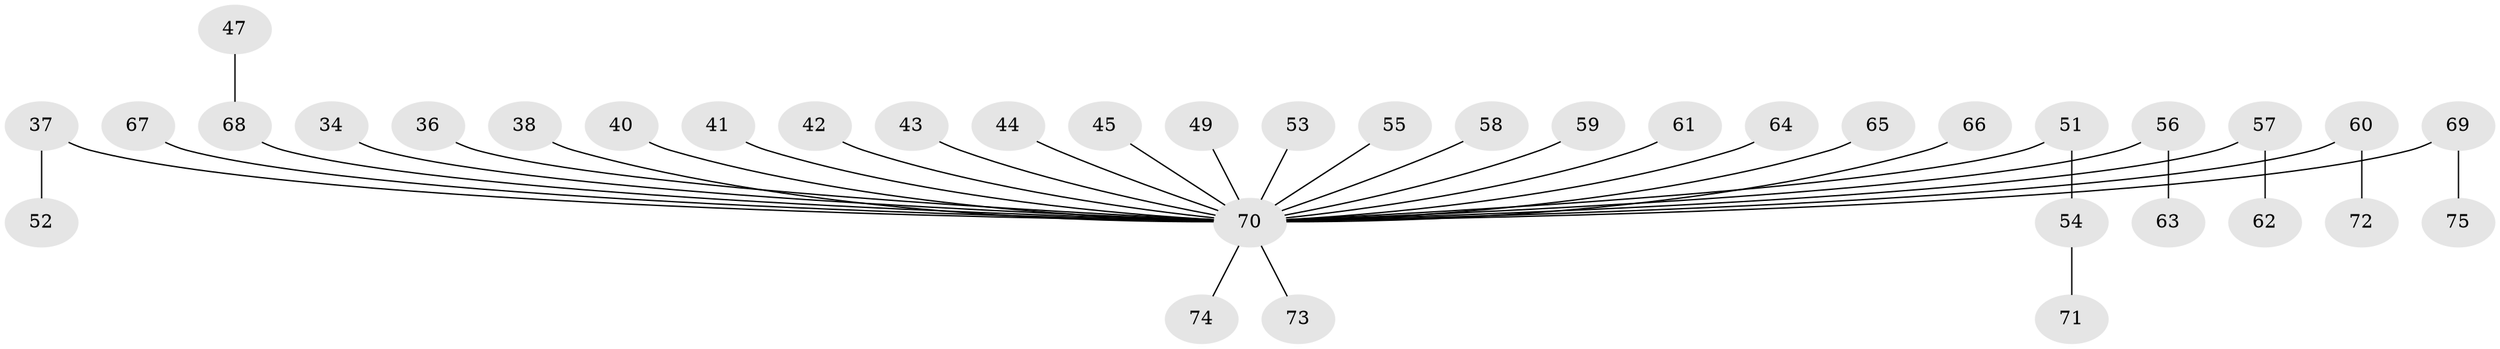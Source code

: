 // original degree distribution, {9: 0.013333333333333334, 8: 0.013333333333333334, 3: 0.12, 6: 0.02666666666666667, 4: 0.05333333333333334, 2: 0.24, 1: 0.5333333333333333}
// Generated by graph-tools (version 1.1) at 2025/52/03/09/25 04:52:52]
// undirected, 37 vertices, 36 edges
graph export_dot {
graph [start="1"]
  node [color=gray90,style=filled];
  34;
  36 [super="+19"];
  37;
  38;
  40;
  41;
  42;
  43;
  44;
  45;
  47;
  49;
  51 [super="+39"];
  52;
  53;
  54;
  55;
  56 [super="+16"];
  57;
  58;
  59;
  60;
  61;
  62;
  63;
  64 [super="+27"];
  65;
  66;
  67;
  68 [super="+24"];
  69;
  70 [super="+12+17+11+13+23+25+26+29+50+28+31+30+48+32+33"];
  71;
  72;
  73;
  74;
  75;
  34 -- 70;
  36 -- 70;
  37 -- 52;
  37 -- 70;
  38 -- 70;
  40 -- 70;
  41 -- 70;
  42 -- 70;
  43 -- 70;
  44 -- 70;
  45 -- 70;
  47 -- 68;
  49 -- 70;
  51 -- 70;
  51 -- 54;
  53 -- 70;
  54 -- 71;
  55 -- 70;
  56 -- 63;
  56 -- 70;
  57 -- 62;
  57 -- 70;
  58 -- 70;
  59 -- 70;
  60 -- 72;
  60 -- 70;
  61 -- 70;
  64 -- 70;
  65 -- 70;
  66 -- 70;
  67 -- 70;
  68 -- 70;
  69 -- 75;
  69 -- 70;
  70 -- 73;
  70 -- 74;
}
